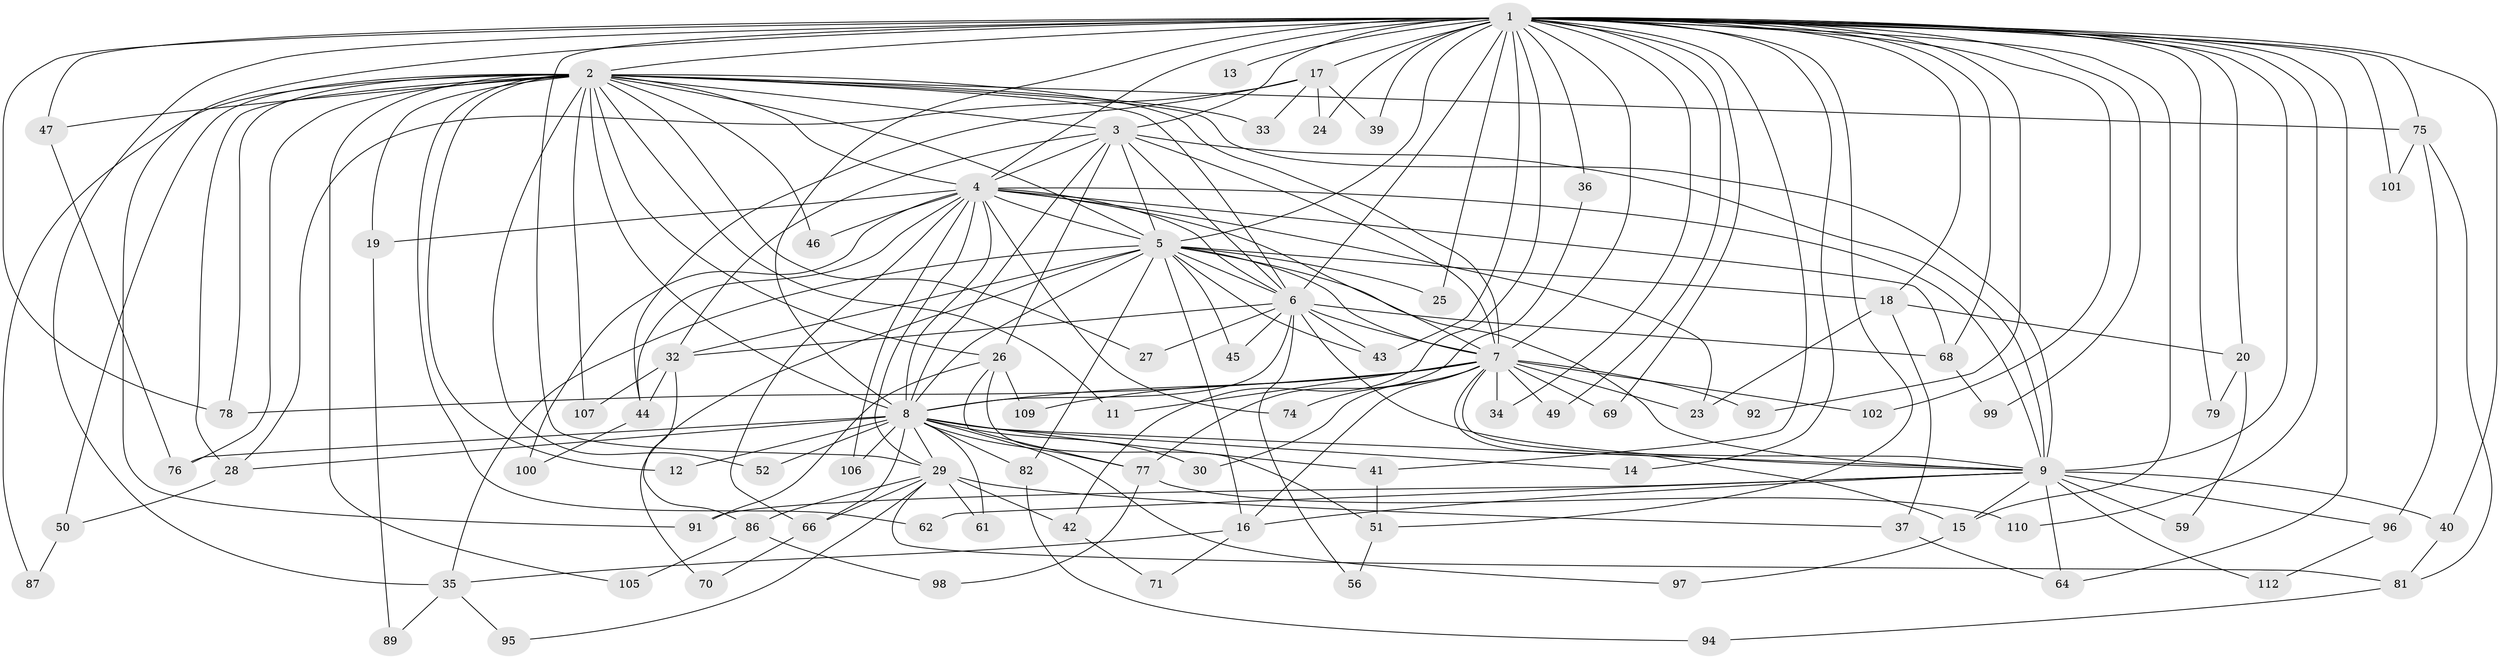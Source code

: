 // original degree distribution, {20: 0.017857142857142856, 29: 0.008928571428571428, 12: 0.008928571428571428, 21: 0.008928571428571428, 16: 0.008928571428571428, 24: 0.017857142857142856, 18: 0.008928571428571428, 36: 0.008928571428571428, 2: 0.5625, 4: 0.08928571428571429, 5: 0.03571428571428571, 7: 0.008928571428571428, 3: 0.1875, 6: 0.017857142857142856, 10: 0.008928571428571428}
// Generated by graph-tools (version 1.1) at 2025/41/03/06/25 10:41:38]
// undirected, 84 vertices, 201 edges
graph export_dot {
graph [start="1"]
  node [color=gray90,style=filled];
  1 [super="+10"];
  2 [super="+53"];
  3 [super="+67"];
  4 [super="+108"];
  5 [super="+22"];
  6 [super="+21"];
  7 [super="+65"];
  8 [super="+84"];
  9 [super="+31"];
  11;
  12;
  13;
  14;
  15;
  16 [super="+73"];
  17 [super="+55"];
  18;
  19;
  20;
  23 [super="+88"];
  24;
  25 [super="+48"];
  26 [super="+104"];
  27;
  28 [super="+54"];
  29 [super="+63"];
  30;
  32 [super="+38"];
  33;
  34;
  35 [super="+57"];
  36;
  37 [super="+93"];
  39;
  40;
  41 [super="+60"];
  42;
  43 [super="+90"];
  44 [super="+85"];
  45;
  46;
  47 [super="+58"];
  49;
  50;
  51;
  52;
  56;
  59;
  61;
  62;
  64;
  66 [super="+80"];
  68 [super="+72"];
  69;
  70;
  71;
  74;
  75;
  76 [super="+83"];
  77;
  78 [super="+103"];
  79;
  81 [super="+111"];
  82;
  86;
  87;
  89;
  91;
  92;
  94;
  95;
  96;
  97;
  98;
  99;
  100;
  101;
  102;
  105;
  106;
  107;
  109;
  110;
  112;
  1 -- 2 [weight=2];
  1 -- 3 [weight=3];
  1 -- 4 [weight=2];
  1 -- 5 [weight=2];
  1 -- 6 [weight=2];
  1 -- 7 [weight=2];
  1 -- 8 [weight=2];
  1 -- 9 [weight=2];
  1 -- 13 [weight=2];
  1 -- 14;
  1 -- 17 [weight=2];
  1 -- 41;
  1 -- 42;
  1 -- 43;
  1 -- 51;
  1 -- 75;
  1 -- 99;
  1 -- 15;
  1 -- 18;
  1 -- 20;
  1 -- 24;
  1 -- 25;
  1 -- 34;
  1 -- 36;
  1 -- 39;
  1 -- 40;
  1 -- 47;
  1 -- 49;
  1 -- 64;
  1 -- 68;
  1 -- 69;
  1 -- 78;
  1 -- 79;
  1 -- 91;
  1 -- 92;
  1 -- 101;
  1 -- 102;
  1 -- 110;
  1 -- 35;
  1 -- 29;
  2 -- 3;
  2 -- 4;
  2 -- 5;
  2 -- 6;
  2 -- 7;
  2 -- 8 [weight=2];
  2 -- 9;
  2 -- 11;
  2 -- 12;
  2 -- 19;
  2 -- 26;
  2 -- 27;
  2 -- 28 [weight=2];
  2 -- 33;
  2 -- 46;
  2 -- 50;
  2 -- 52;
  2 -- 62;
  2 -- 75;
  2 -- 87;
  2 -- 105;
  2 -- 107;
  2 -- 78;
  2 -- 47;
  2 -- 76;
  3 -- 4;
  3 -- 5;
  3 -- 6;
  3 -- 7;
  3 -- 8;
  3 -- 9;
  3 -- 26;
  3 -- 32;
  4 -- 5;
  4 -- 6;
  4 -- 7 [weight=2];
  4 -- 8;
  4 -- 9;
  4 -- 19;
  4 -- 23;
  4 -- 29 [weight=2];
  4 -- 44;
  4 -- 46;
  4 -- 66;
  4 -- 68;
  4 -- 74;
  4 -- 100;
  4 -- 106;
  5 -- 6;
  5 -- 7;
  5 -- 8;
  5 -- 9;
  5 -- 18;
  5 -- 32;
  5 -- 35;
  5 -- 43;
  5 -- 45;
  5 -- 70;
  5 -- 82;
  5 -- 25;
  5 -- 16;
  6 -- 7 [weight=2];
  6 -- 8;
  6 -- 9;
  6 -- 27;
  6 -- 45;
  6 -- 56;
  6 -- 68;
  6 -- 43;
  6 -- 32;
  7 -- 8;
  7 -- 9;
  7 -- 11;
  7 -- 15;
  7 -- 16;
  7 -- 23;
  7 -- 30;
  7 -- 34;
  7 -- 49;
  7 -- 69;
  7 -- 74;
  7 -- 78;
  7 -- 92;
  7 -- 102;
  7 -- 109;
  8 -- 9;
  8 -- 12;
  8 -- 14;
  8 -- 28;
  8 -- 29;
  8 -- 30;
  8 -- 41;
  8 -- 52;
  8 -- 61;
  8 -- 76;
  8 -- 82;
  8 -- 97;
  8 -- 106;
  8 -- 66;
  8 -- 77;
  9 -- 16;
  9 -- 40;
  9 -- 59;
  9 -- 62;
  9 -- 64;
  9 -- 91;
  9 -- 96;
  9 -- 112;
  9 -- 15;
  15 -- 97;
  16 -- 35;
  16 -- 71;
  17 -- 24;
  17 -- 33;
  17 -- 39;
  17 -- 44;
  17 -- 28;
  18 -- 20;
  18 -- 37;
  18 -- 23;
  19 -- 89;
  20 -- 59;
  20 -- 79;
  26 -- 51;
  26 -- 77;
  26 -- 109;
  26 -- 91;
  28 -- 50;
  29 -- 37;
  29 -- 42;
  29 -- 61;
  29 -- 66;
  29 -- 86;
  29 -- 95;
  29 -- 81;
  32 -- 44;
  32 -- 86;
  32 -- 107;
  35 -- 89;
  35 -- 95;
  36 -- 77;
  37 -- 64;
  40 -- 81;
  41 -- 51;
  42 -- 71;
  44 -- 100;
  47 -- 76;
  50 -- 87;
  51 -- 56;
  66 -- 70;
  68 -- 99;
  75 -- 81;
  75 -- 96;
  75 -- 101;
  77 -- 98;
  77 -- 110;
  81 -- 94;
  82 -- 94;
  86 -- 98;
  86 -- 105;
  96 -- 112;
}
